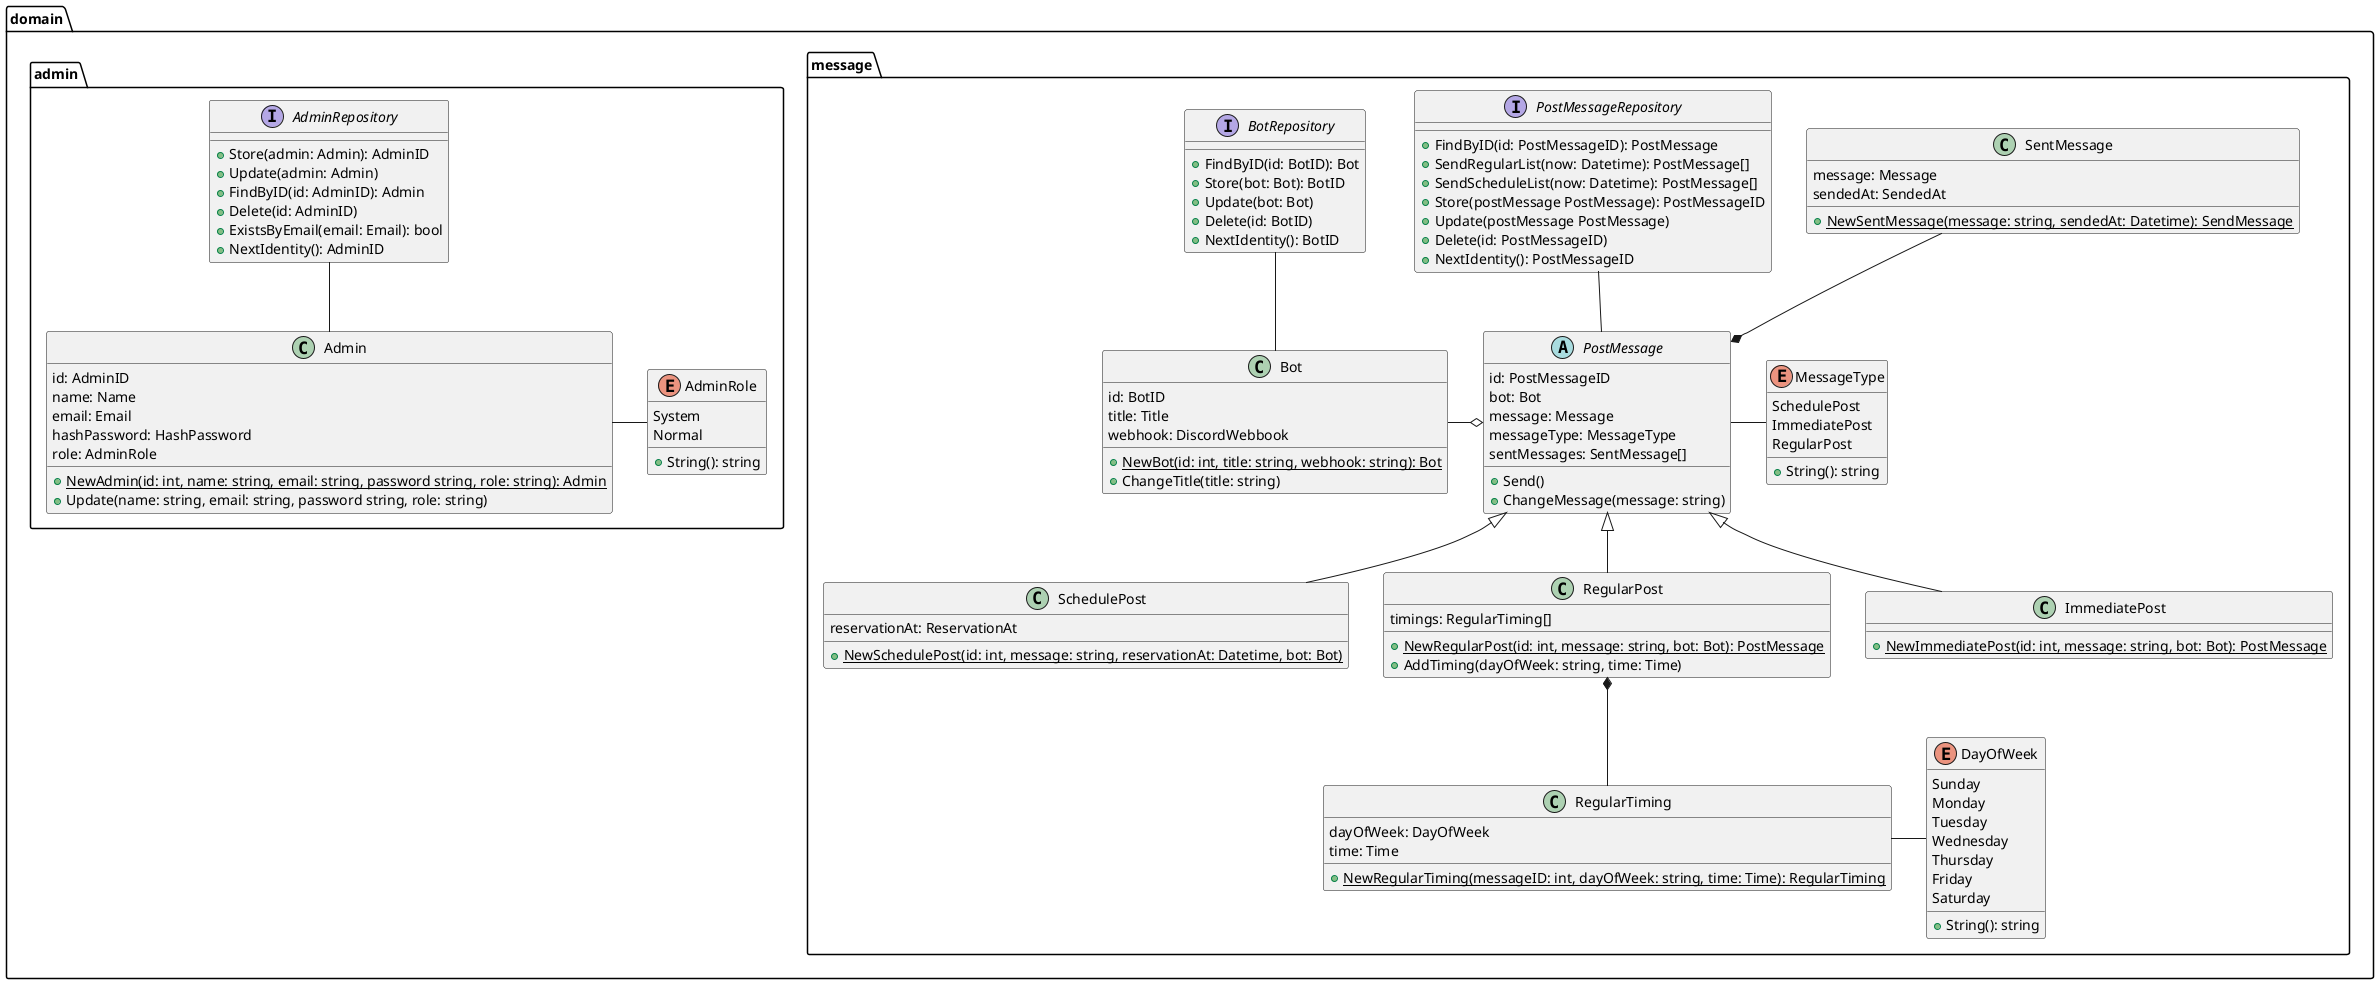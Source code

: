 @startuml class

package domain {
    package message {
        class Bot {
            id: BotID
            title: Title
            webhook: DiscordWebbook
            + {static} NewBot(id: int, title: string, webhook: string): Bot
            + ChangeTitle(title: string)
        }

        abstract PostMessage {
            id: PostMessageID
            bot: Bot
            message: Message
            messageType: MessageType
            sentMessages: SentMessage[]
            + Send()
            + ChangeMessage(message: string)
        }

        enum MessageType {
            SchedulePost
            ImmediatePost
            RegularPost
            + String(): string
        }

        class SchedulePost {
            reservationAt: ReservationAt
            + {static} NewSchedulePost(id: int, message: string, reservationAt: Datetime, bot: Bot)
        }

        class RegularPost {
            timings: RegularTiming[]
            + {static} NewRegularPost(id: int, message: string, bot: Bot): PostMessage
            + AddTiming(dayOfWeek: string, time: Time)
        }

        class ImmediatePost {
            + {static} NewImmediatePost(id: int, message: string, bot: Bot): PostMessage
        }

        class RegularTiming {
            dayOfWeek: DayOfWeek
            time: Time
            + {static} NewRegularTiming(messageID: int, dayOfWeek: string, time: Time): RegularTiming
        }

        enum DayOfWeek {
            Sunday
            Monday
            Tuesday
            Wednesday
            Thursday
            Friday
            Saturday
            + String(): string
        }

        class SentMessage {
            message: Message
            sendedAt: SendedAt
            + {static} NewSentMessage(message: string, sendedAt: Datetime): SendMessage
        }

        interface BotRepository {
            + FindByID(id: BotID): Bot
            + Store(bot: Bot): BotID
            + Update(bot: Bot)
            + Delete(id: BotID)
            + NextIdentity(): BotID
        }

        interface PostMessageRepository {
            + FindByID(id: PostMessageID): PostMessage
            + SendRegularList(now: Datetime): PostMessage[]
            + SendScheduleList(now: Datetime): PostMessage[]
            + Store(postMessage PostMessage): PostMessageID
            + Update(postMessage PostMessage)
            + Delete(id: PostMessageID)
            + NextIdentity(): PostMessageID
        }
    }

    package admin {
        class Admin {
            id: AdminID
            name: Name
            email: Email
            hashPassword: HashPassword
            role: AdminRole
            + {static} NewAdmin(id: int, name: string, email: string, password string, role: string): Admin
            + Update(name: string, email: string, password string, role: string)
        }

        enum AdminRole {
            System
            Normal
            + String(): string
        }

        interface AdminRepository {
            + Store(admin: Admin): AdminID
            + Update(admin: Admin)
            + FindByID(id: AdminID): Admin
            + Delete(id: AdminID)
            + ExistsByEmail(email: Email): bool
            + NextIdentity(): AdminID
        }
    }
}

Bot -o PostMessage
PostMessage - MessageType
SentMessage --* PostMessage
PostMessage <|-- ImmediatePost
PostMessage <|-- SchedulePost
PostMessage <|-- RegularPost
RegularPost *-- RegularTiming
RegularTiming - DayOfWeek
Admin - AdminRole

BotRepository -- Bot
PostMessageRepository -- PostMessage
AdminRepository -- Admin

@enduml
